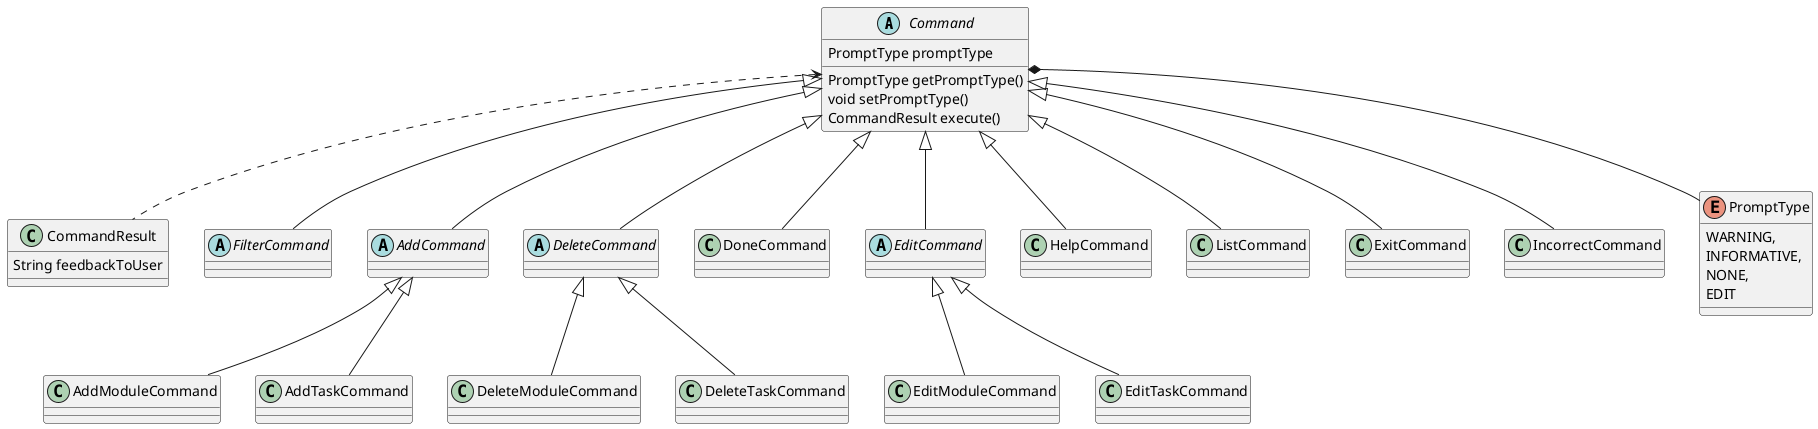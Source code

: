 @startuml

abstract class Command {
    PromptType promptType
    PromptType getPromptType()
    void setPromptType()
    CommandResult execute()
}

class CommandResult {
    String feedbackToUser
}

abstract class FilterCommand

abstract class AddCommand
class AddModuleCommand
class AddTaskCommand

abstract class DeleteCommand
class DeleteModuleCommand
class DeleteTaskCommand

class DoneCommand

abstract class EditCommand
class EditModuleCommand
class EditTaskCommand

class HelpCommand
class ListCommand
class ExitCommand
class IncorrectCommand
enum PromptType {
    WARNING,
    INFORMATIVE,
    NONE,
    EDIT
}

AddCommand <|-- AddModuleCommand
AddCommand <|-- AddTaskCommand
DeleteCommand <|-- DeleteModuleCommand
DeleteCommand <|-- DeleteTaskCommand
EditCommand <|-- EditModuleCommand
EditCommand <|-- EditTaskCommand

Command <|-- AddCommand
Command <|-- DeleteCommand
Command <|-- EditCommand
Command <|-- FilterCommand
Command <|-- DoneCommand
Command <|-- HelpCommand
Command <|-- ListCommand
Command <|-- ExitCommand
Command <|-- IncorrectCommand

Command *-- PromptType
Command <.. CommandResult

@enduml